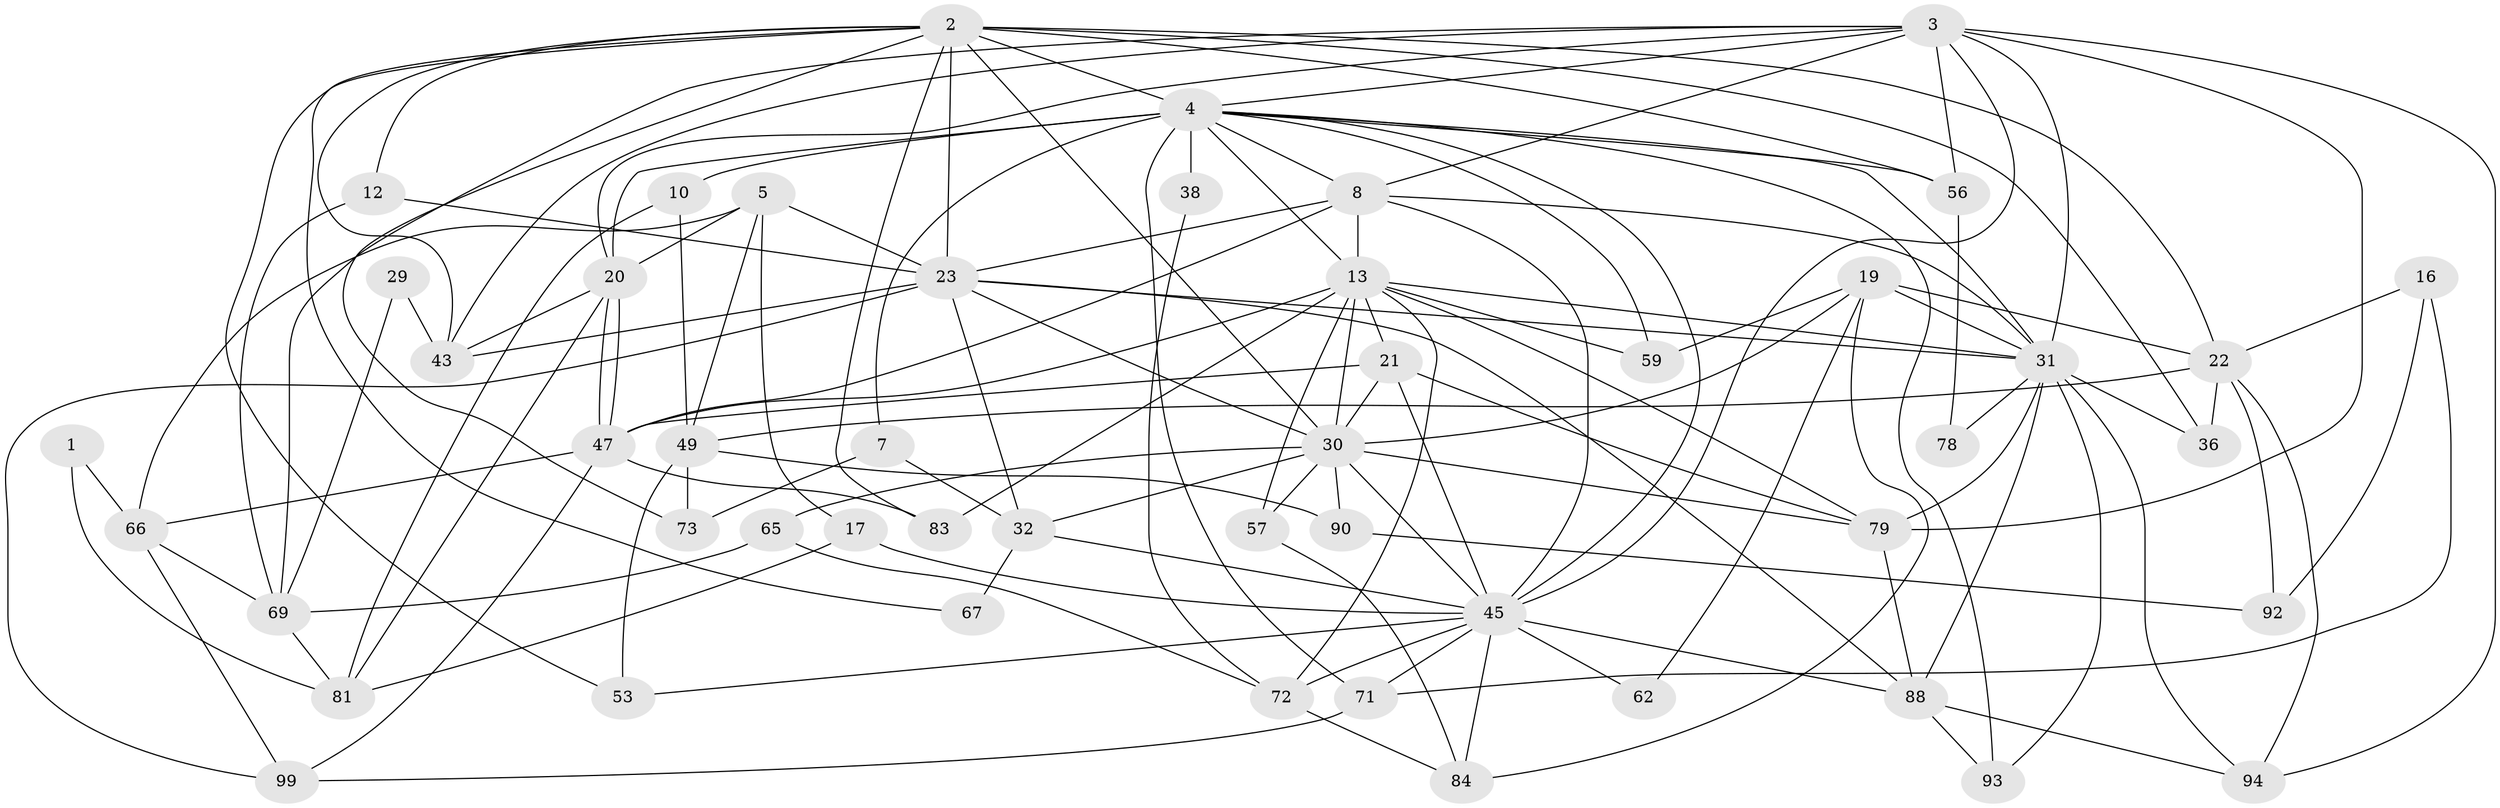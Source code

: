 // original degree distribution, {2: 0.1188118811881188, 6: 0.0891089108910891, 3: 0.297029702970297, 7: 0.0297029702970297, 9: 0.009900990099009901, 4: 0.26732673267326734, 5: 0.1782178217821782, 8: 0.009900990099009901}
// Generated by graph-tools (version 1.1) at 2025/19/03/04/25 18:19:03]
// undirected, 50 vertices, 132 edges
graph export_dot {
graph [start="1"]
  node [color=gray90,style=filled];
  1;
  2 [super="+25+18+9"];
  3 [super="+58+6"];
  4 [super="+26+33"];
  5 [super="+14+15"];
  7;
  8 [super="+11+64"];
  10 [super="+70"];
  12;
  13 [super="+39+61"];
  16;
  17;
  19 [super="+34+27"];
  20 [super="+96+68"];
  21 [super="+41"];
  22 [super="+91"];
  23 [super="+54+40+28"];
  29;
  30 [super="+35+86"];
  31 [super="+89+82+52"];
  32 [super="+55"];
  36;
  38;
  43 [super="+51"];
  45 [super="+77+50"];
  47 [super="+63"];
  49 [super="+97"];
  53;
  56;
  57;
  59;
  62;
  65;
  66;
  67;
  69 [super="+80"];
  71;
  72;
  73;
  78;
  79 [super="+95"];
  81;
  83;
  84;
  88;
  90;
  92;
  93;
  94;
  99;
  1 -- 81;
  1 -- 66;
  2 -- 83;
  2 -- 36;
  2 -- 73;
  2 -- 4 [weight=2];
  2 -- 56 [weight=2];
  2 -- 43;
  2 -- 12;
  2 -- 23;
  2 -- 67;
  2 -- 53;
  2 -- 22;
  2 -- 30;
  3 -- 8;
  3 -- 43;
  3 -- 31 [weight=2];
  3 -- 45 [weight=2];
  3 -- 79;
  3 -- 56;
  3 -- 94;
  3 -- 69;
  3 -- 20;
  3 -- 4 [weight=2];
  4 -- 8;
  4 -- 38 [weight=2];
  4 -- 71;
  4 -- 93;
  4 -- 13;
  4 -- 7;
  4 -- 56;
  4 -- 59;
  4 -- 20 [weight=3];
  4 -- 10 [weight=2];
  4 -- 45;
  4 -- 31 [weight=2];
  5 -- 49 [weight=2];
  5 -- 20;
  5 -- 66;
  5 -- 17;
  5 -- 23;
  7 -- 73;
  7 -- 32;
  8 -- 13;
  8 -- 47;
  8 -- 23;
  8 -- 31;
  8 -- 45;
  10 -- 81;
  10 -- 49;
  12 -- 69;
  12 -- 23;
  13 -- 57;
  13 -- 79;
  13 -- 47;
  13 -- 83;
  13 -- 72;
  13 -- 59;
  13 -- 31 [weight=2];
  13 -- 30 [weight=2];
  13 -- 21;
  16 -- 71;
  16 -- 92;
  16 -- 22;
  17 -- 81;
  17 -- 45;
  19 -- 59;
  19 -- 62;
  19 -- 31 [weight=2];
  19 -- 22;
  19 -- 84;
  19 -- 30;
  20 -- 47;
  20 -- 47;
  20 -- 81;
  20 -- 43;
  21 -- 79;
  21 -- 45;
  21 -- 47;
  21 -- 30;
  22 -- 94;
  22 -- 36;
  22 -- 49;
  22 -- 92;
  23 -- 88;
  23 -- 32;
  23 -- 99;
  23 -- 31 [weight=2];
  23 -- 43;
  23 -- 30;
  29 -- 69;
  29 -- 43;
  30 -- 79;
  30 -- 65 [weight=2];
  30 -- 57;
  30 -- 45;
  30 -- 32;
  30 -- 90;
  31 -- 93;
  31 -- 78;
  31 -- 36;
  31 -- 94;
  31 -- 88;
  31 -- 79;
  32 -- 67;
  32 -- 45;
  38 -- 72;
  45 -- 53;
  45 -- 88;
  45 -- 84;
  45 -- 71;
  45 -- 72;
  45 -- 62;
  47 -- 66;
  47 -- 99;
  47 -- 83;
  49 -- 73;
  49 -- 53;
  49 -- 90;
  56 -- 78;
  57 -- 84;
  65 -- 69;
  65 -- 72;
  66 -- 69;
  66 -- 99;
  69 -- 81;
  71 -- 99;
  72 -- 84;
  79 -- 88;
  88 -- 93;
  88 -- 94;
  90 -- 92;
}
